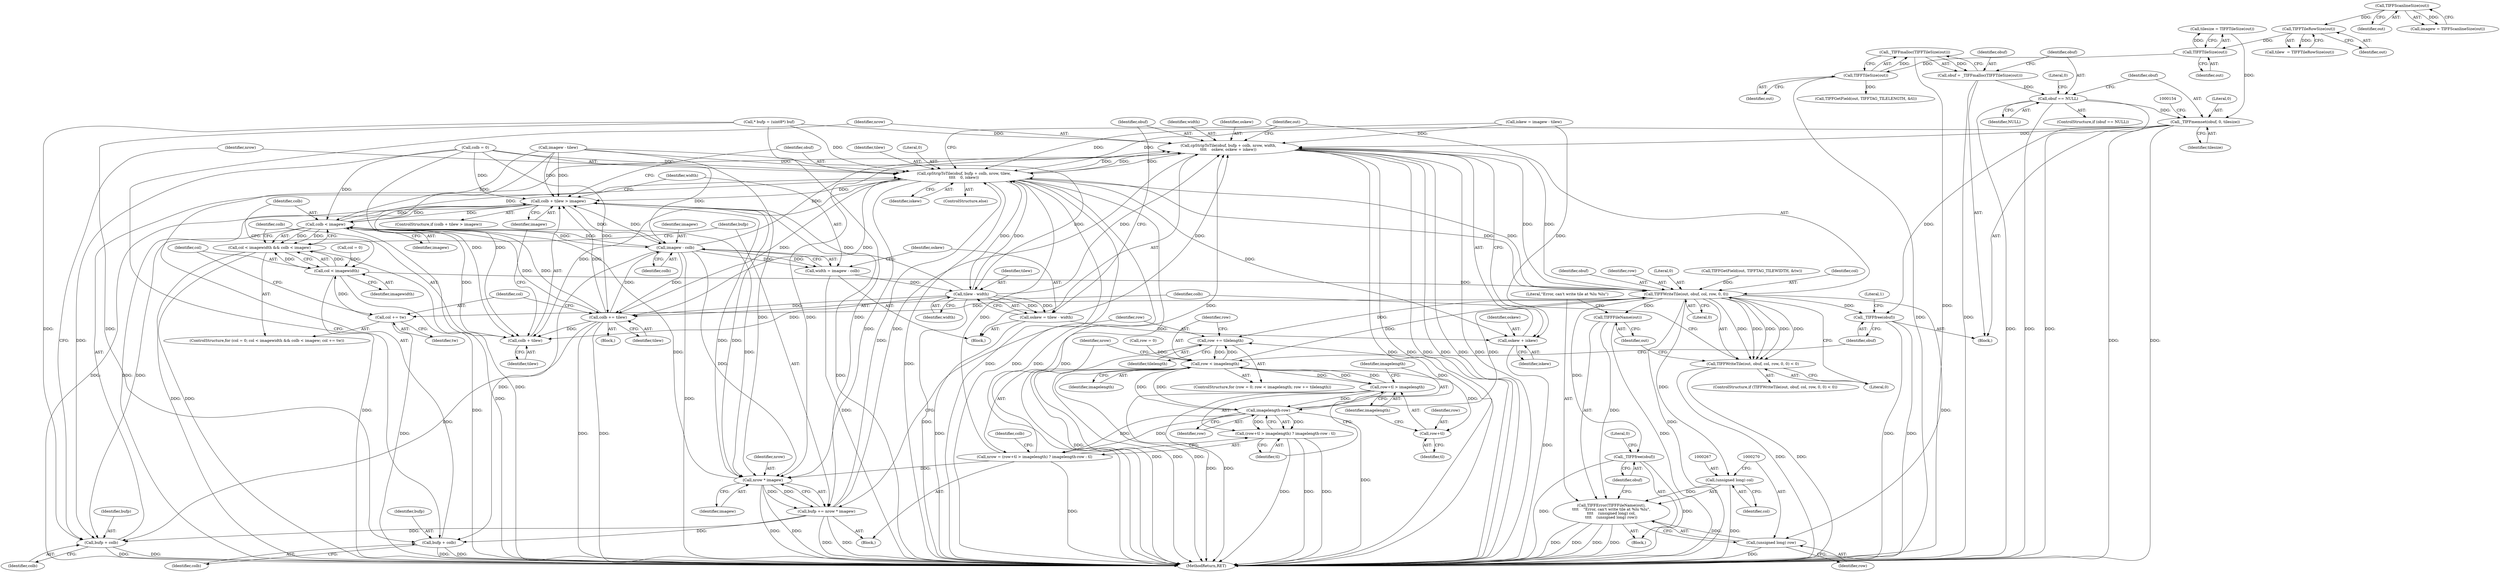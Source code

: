 digraph "0_libtiff_5ad9d8016fbb60109302d558f7edb2cb2a3bb8e3_0@API" {
"1000140" [label="(Call,_TIFFmalloc(TIFFTileSize(out)))"];
"1000141" [label="(Call,TIFFTileSize(out))"];
"1000123" [label="(Call,TIFFTileSize(out))"];
"1000112" [label="(Call,TIFFTileRowSize(out))"];
"1000107" [label="(Call,TIFFScanlineSize(out))"];
"1000138" [label="(Call,obuf = _TIFFmalloc(TIFFTileSize(out)))"];
"1000144" [label="(Call,obuf == NULL)"];
"1000149" [label="(Call,_TIFFmemset(obuf, 0, tilesize))"];
"1000230" [label="(Call,cpStripToTile(obuf, bufp + colb, nrow, width,\n\t\t\t\t    oskew, oskew + iskew))"];
"1000242" [label="(Call,cpStripToTile(obuf, bufp + colb, nrow, tilew,\n\t\t\t\t    0, iskew))"];
"1000212" [label="(Call,colb + tilew > imagew)"];
"1000204" [label="(Call,colb < imagew)"];
"1000200" [label="(Call,col < imagewidth && colb < imagew)"];
"1000213" [label="(Call,colb + tilew)"];
"1000221" [label="(Call,imagew - colb)"];
"1000219" [label="(Call,width = imagew - colb)"];
"1000227" [label="(Call,tilew - width)"];
"1000225" [label="(Call,oskew = tilew - width)"];
"1000238" [label="(Call,oskew + iskew)"];
"1000276" [label="(Call,colb += tilew)"];
"1000244" [label="(Call,bufp + colb)"];
"1000232" [label="(Call,bufp + colb)"];
"1000281" [label="(Call,nrow * imagew)"];
"1000279" [label="(Call,bufp += nrow * imagew)"];
"1000253" [label="(Call,TIFFWriteTile(out, obuf, col, row, 0, 0))"];
"1000174" [label="(Call,row += tilelength)"];
"1000171" [label="(Call,row < imagelength)"];
"1000182" [label="(Call,row+tl > imagelength)"];
"1000187" [label="(Call,imagelength-row)"];
"1000179" [label="(Call,nrow = (row+tl > imagelength) ? imagelength-row : tl)"];
"1000181" [label="(Call,(row+tl > imagelength) ? imagelength-row : tl)"];
"1000183" [label="(Call,row+tl)"];
"1000207" [label="(Call,col += tw)"];
"1000201" [label="(Call,col < imagewidth)"];
"1000252" [label="(Call,TIFFWriteTile(out, obuf, col, row, 0, 0) < 0)"];
"1000263" [label="(Call,TIFFFileName(out))"];
"1000262" [label="(Call,TIFFError(TIFFFileName(out),\n\t\t\t\t    \"Error, can't write tile at %lu %lu\",\n\t\t\t\t    (unsigned long) col,\n\t\t\t\t    (unsigned long) row))"];
"1000266" [label="(Call,(unsigned long) col)"];
"1000269" [label="(Call,(unsigned long) row)"];
"1000272" [label="(Call,_TIFFfree(obuf))"];
"1000284" [label="(Call,_TIFFfree(obuf))"];
"1000192" [label="(Call,colb = 0)"];
"1000183" [label="(Call,row+tl)"];
"1000174" [label="(Call,row += tilelength)"];
"1000172" [label="(Identifier,row)"];
"1000187" [label="(Call,imagelength-row)"];
"1000265" [label="(Literal,\"Error, can't write tile at %lu %lu\")"];
"1000175" [label="(Identifier,row)"];
"1000255" [label="(Identifier,obuf)"];
"1000257" [label="(Identifier,row)"];
"1000277" [label="(Identifier,colb)"];
"1000246" [label="(Identifier,colb)"];
"1000146" [label="(Identifier,NULL)"];
"1000269" [label="(Call,(unsigned long) row)"];
"1000108" [label="(Identifier,out)"];
"1000123" [label="(Call,TIFFTileSize(out))"];
"1000144" [label="(Call,obuf == NULL)"];
"1000216" [label="(Identifier,imagew)"];
"1000151" [label="(Literal,0)"];
"1000110" [label="(Call,tilew  = TIFFTileRowSize(out))"];
"1000213" [label="(Call,colb + tilew)"];
"1000287" [label="(Literal,1)"];
"1000282" [label="(Identifier,nrow)"];
"1000259" [label="(Literal,0)"];
"1000208" [label="(Identifier,col)"];
"1000202" [label="(Identifier,col)"];
"1000239" [label="(Identifier,oskew)"];
"1000252" [label="(Call,TIFFWriteTile(out, obuf, col, row, 0, 0) < 0)"];
"1000168" [label="(Call,row = 0)"];
"1000107" [label="(Call,TIFFScanlineSize(out))"];
"1000247" [label="(Identifier,nrow)"];
"1000263" [label="(Call,TIFFFileName(out))"];
"1000186" [label="(Identifier,imagelength)"];
"1000217" [label="(Block,)"];
"1000117" [label="(Call,imagew - tilew)"];
"1000148" [label="(Literal,0)"];
"1000139" [label="(Identifier,obuf)"];
"1000258" [label="(Literal,0)"];
"1000176" [label="(Identifier,tilelength)"];
"1000145" [label="(Identifier,obuf)"];
"1000220" [label="(Identifier,width)"];
"1000127" [label="(Call,* bufp = (uint8*) buf)"];
"1000196" [label="(ControlStructure,for (col = 0; col < imagewidth && colb < imagew; col += tw))"];
"1000249" [label="(Literal,0)"];
"1000271" [label="(Identifier,row)"];
"1000124" [label="(Identifier,out)"];
"1000243" [label="(Identifier,obuf)"];
"1000264" [label="(Identifier,out)"];
"1000212" [label="(Call,colb + tilew > imagew)"];
"1000280" [label="(Identifier,bufp)"];
"1000190" [label="(Identifier,tl)"];
"1000200" [label="(Call,col < imagewidth && colb < imagew)"];
"1000281" [label="(Call,nrow * imagew)"];
"1000197" [label="(Call,col = 0)"];
"1000184" [label="(Identifier,row)"];
"1000279" [label="(Call,bufp += nrow * imagew)"];
"1000240" [label="(Identifier,iskew)"];
"1000143" [label="(ControlStructure,if (obuf == NULL))"];
"1000285" [label="(Identifier,obuf)"];
"1000235" [label="(Identifier,nrow)"];
"1000278" [label="(Identifier,tilew)"];
"1000171" [label="(Call,row < imagelength)"];
"1000162" [label="(Call,TIFFGetField(out, TIFFTAG_TILEWIDTH, &tw))"];
"1000231" [label="(Identifier,obuf)"];
"1000140" [label="(Call,_TIFFmalloc(TIFFTileSize(out)))"];
"1000237" [label="(Identifier,oskew)"];
"1000223" [label="(Identifier,colb)"];
"1000230" [label="(Call,cpStripToTile(obuf, bufp + colb, nrow, width,\n\t\t\t\t    oskew, oskew + iskew))"];
"1000206" [label="(Identifier,imagew)"];
"1000229" [label="(Identifier,width)"];
"1000103" [label="(Block,)"];
"1000276" [label="(Call,colb += tilew)"];
"1000272" [label="(Call,_TIFFfree(obuf))"];
"1000273" [label="(Identifier,obuf)"];
"1000275" [label="(Literal,0)"];
"1000215" [label="(Identifier,tilew)"];
"1000210" [label="(Block,)"];
"1000221" [label="(Call,imagew - colb)"];
"1000185" [label="(Identifier,tl)"];
"1000205" [label="(Identifier,colb)"];
"1000193" [label="(Identifier,colb)"];
"1000177" [label="(Block,)"];
"1000182" [label="(Call,row+tl > imagelength)"];
"1000219" [label="(Call,width = imagew - colb)"];
"1000222" [label="(Identifier,imagew)"];
"1000138" [label="(Call,obuf = _TIFFmalloc(TIFFTileSize(out)))"];
"1000141" [label="(Call,TIFFTileSize(out))"];
"1000149" [label="(Call,_TIFFmemset(obuf, 0, tilesize))"];
"1000155" [label="(Call,TIFFGetField(out, TIFFTAG_TILELENGTH, &tl))"];
"1000241" [label="(ControlStructure,else)"];
"1000233" [label="(Identifier,bufp)"];
"1000253" [label="(Call,TIFFWriteTile(out, obuf, col, row, 0, 0))"];
"1000201" [label="(Call,col < imagewidth)"];
"1000250" [label="(Identifier,iskew)"];
"1000105" [label="(Call,imagew = TIFFScanlineSize(out))"];
"1000245" [label="(Identifier,bufp)"];
"1000288" [label="(MethodReturn,RET)"];
"1000232" [label="(Call,bufp + colb)"];
"1000236" [label="(Identifier,width)"];
"1000225" [label="(Call,oskew = tilew - width)"];
"1000112" [label="(Call,TIFFTileRowSize(out))"];
"1000209" [label="(Identifier,tw)"];
"1000113" [label="(Identifier,out)"];
"1000115" [label="(Call,iskew = imagew - tilew)"];
"1000227" [label="(Call,tilew - width)"];
"1000211" [label="(ControlStructure,if (colb + tilew > imagew))"];
"1000262" [label="(Call,TIFFError(TIFFFileName(out),\n\t\t\t\t    \"Error, can't write tile at %lu %lu\",\n\t\t\t\t    (unsigned long) col,\n\t\t\t\t    (unsigned long) row))"];
"1000256" [label="(Identifier,col)"];
"1000234" [label="(Identifier,colb)"];
"1000150" [label="(Identifier,obuf)"];
"1000238" [label="(Call,oskew + iskew)"];
"1000142" [label="(Identifier,out)"];
"1000179" [label="(Call,nrow = (row+tl > imagelength) ? imagelength-row : tl)"];
"1000226" [label="(Identifier,oskew)"];
"1000181" [label="(Call,(row+tl > imagelength) ? imagelength-row : tl)"];
"1000214" [label="(Identifier,colb)"];
"1000261" [label="(Block,)"];
"1000188" [label="(Identifier,imagelength)"];
"1000254" [label="(Identifier,out)"];
"1000251" [label="(ControlStructure,if (TIFFWriteTile(out, obuf, col, row, 0, 0) < 0))"];
"1000283" [label="(Identifier,imagew)"];
"1000242" [label="(Call,cpStripToTile(obuf, bufp + colb, nrow, tilew,\n\t\t\t\t    0, iskew))"];
"1000284" [label="(Call,_TIFFfree(obuf))"];
"1000121" [label="(Call,tilesize = TIFFTileSize(out))"];
"1000189" [label="(Identifier,row)"];
"1000152" [label="(Identifier,tilesize)"];
"1000244" [label="(Call,bufp + colb)"];
"1000173" [label="(Identifier,imagelength)"];
"1000268" [label="(Identifier,col)"];
"1000260" [label="(Literal,0)"];
"1000180" [label="(Identifier,nrow)"];
"1000248" [label="(Identifier,tilew)"];
"1000207" [label="(Call,col += tw)"];
"1000203" [label="(Identifier,imagewidth)"];
"1000204" [label="(Call,colb < imagew)"];
"1000167" [label="(ControlStructure,for (row = 0; row < imagelength; row += tilelength))"];
"1000228" [label="(Identifier,tilew)"];
"1000266" [label="(Call,(unsigned long) col)"];
"1000140" -> "1000138"  [label="AST: "];
"1000140" -> "1000141"  [label="CFG: "];
"1000141" -> "1000140"  [label="AST: "];
"1000138" -> "1000140"  [label="CFG: "];
"1000140" -> "1000288"  [label="DDG: "];
"1000140" -> "1000138"  [label="DDG: "];
"1000141" -> "1000140"  [label="DDG: "];
"1000141" -> "1000142"  [label="CFG: "];
"1000142" -> "1000141"  [label="AST: "];
"1000141" -> "1000288"  [label="DDG: "];
"1000123" -> "1000141"  [label="DDG: "];
"1000141" -> "1000155"  [label="DDG: "];
"1000123" -> "1000121"  [label="AST: "];
"1000123" -> "1000124"  [label="CFG: "];
"1000124" -> "1000123"  [label="AST: "];
"1000121" -> "1000123"  [label="CFG: "];
"1000123" -> "1000121"  [label="DDG: "];
"1000112" -> "1000123"  [label="DDG: "];
"1000112" -> "1000110"  [label="AST: "];
"1000112" -> "1000113"  [label="CFG: "];
"1000113" -> "1000112"  [label="AST: "];
"1000110" -> "1000112"  [label="CFG: "];
"1000112" -> "1000110"  [label="DDG: "];
"1000107" -> "1000112"  [label="DDG: "];
"1000107" -> "1000105"  [label="AST: "];
"1000107" -> "1000108"  [label="CFG: "];
"1000108" -> "1000107"  [label="AST: "];
"1000105" -> "1000107"  [label="CFG: "];
"1000107" -> "1000105"  [label="DDG: "];
"1000138" -> "1000103"  [label="AST: "];
"1000139" -> "1000138"  [label="AST: "];
"1000145" -> "1000138"  [label="CFG: "];
"1000138" -> "1000288"  [label="DDG: "];
"1000138" -> "1000144"  [label="DDG: "];
"1000144" -> "1000143"  [label="AST: "];
"1000144" -> "1000146"  [label="CFG: "];
"1000145" -> "1000144"  [label="AST: "];
"1000146" -> "1000144"  [label="AST: "];
"1000148" -> "1000144"  [label="CFG: "];
"1000150" -> "1000144"  [label="CFG: "];
"1000144" -> "1000288"  [label="DDG: "];
"1000144" -> "1000288"  [label="DDG: "];
"1000144" -> "1000288"  [label="DDG: "];
"1000144" -> "1000149"  [label="DDG: "];
"1000149" -> "1000103"  [label="AST: "];
"1000149" -> "1000152"  [label="CFG: "];
"1000150" -> "1000149"  [label="AST: "];
"1000151" -> "1000149"  [label="AST: "];
"1000152" -> "1000149"  [label="AST: "];
"1000154" -> "1000149"  [label="CFG: "];
"1000149" -> "1000288"  [label="DDG: "];
"1000149" -> "1000288"  [label="DDG: "];
"1000121" -> "1000149"  [label="DDG: "];
"1000149" -> "1000230"  [label="DDG: "];
"1000149" -> "1000242"  [label="DDG: "];
"1000149" -> "1000284"  [label="DDG: "];
"1000230" -> "1000217"  [label="AST: "];
"1000230" -> "1000238"  [label="CFG: "];
"1000231" -> "1000230"  [label="AST: "];
"1000232" -> "1000230"  [label="AST: "];
"1000235" -> "1000230"  [label="AST: "];
"1000236" -> "1000230"  [label="AST: "];
"1000237" -> "1000230"  [label="AST: "];
"1000238" -> "1000230"  [label="AST: "];
"1000254" -> "1000230"  [label="CFG: "];
"1000230" -> "1000288"  [label="DDG: "];
"1000230" -> "1000288"  [label="DDG: "];
"1000230" -> "1000288"  [label="DDG: "];
"1000230" -> "1000288"  [label="DDG: "];
"1000230" -> "1000288"  [label="DDG: "];
"1000230" -> "1000288"  [label="DDG: "];
"1000253" -> "1000230"  [label="DDG: "];
"1000279" -> "1000230"  [label="DDG: "];
"1000127" -> "1000230"  [label="DDG: "];
"1000221" -> "1000230"  [label="DDG: "];
"1000179" -> "1000230"  [label="DDG: "];
"1000242" -> "1000230"  [label="DDG: "];
"1000242" -> "1000230"  [label="DDG: "];
"1000227" -> "1000230"  [label="DDG: "];
"1000225" -> "1000230"  [label="DDG: "];
"1000115" -> "1000230"  [label="DDG: "];
"1000230" -> "1000242"  [label="DDG: "];
"1000230" -> "1000253"  [label="DDG: "];
"1000230" -> "1000281"  [label="DDG: "];
"1000242" -> "1000241"  [label="AST: "];
"1000242" -> "1000250"  [label="CFG: "];
"1000243" -> "1000242"  [label="AST: "];
"1000244" -> "1000242"  [label="AST: "];
"1000247" -> "1000242"  [label="AST: "];
"1000248" -> "1000242"  [label="AST: "];
"1000249" -> "1000242"  [label="AST: "];
"1000250" -> "1000242"  [label="AST: "];
"1000254" -> "1000242"  [label="CFG: "];
"1000242" -> "1000288"  [label="DDG: "];
"1000242" -> "1000288"  [label="DDG: "];
"1000242" -> "1000288"  [label="DDG: "];
"1000242" -> "1000288"  [label="DDG: "];
"1000242" -> "1000288"  [label="DDG: "];
"1000242" -> "1000212"  [label="DDG: "];
"1000242" -> "1000213"  [label="DDG: "];
"1000242" -> "1000227"  [label="DDG: "];
"1000242" -> "1000238"  [label="DDG: "];
"1000253" -> "1000242"  [label="DDG: "];
"1000279" -> "1000242"  [label="DDG: "];
"1000127" -> "1000242"  [label="DDG: "];
"1000192" -> "1000242"  [label="DDG: "];
"1000276" -> "1000242"  [label="DDG: "];
"1000204" -> "1000242"  [label="DDG: "];
"1000179" -> "1000242"  [label="DDG: "];
"1000117" -> "1000242"  [label="DDG: "];
"1000227" -> "1000242"  [label="DDG: "];
"1000115" -> "1000242"  [label="DDG: "];
"1000242" -> "1000253"  [label="DDG: "];
"1000242" -> "1000276"  [label="DDG: "];
"1000242" -> "1000281"  [label="DDG: "];
"1000212" -> "1000211"  [label="AST: "];
"1000212" -> "1000216"  [label="CFG: "];
"1000213" -> "1000212"  [label="AST: "];
"1000216" -> "1000212"  [label="AST: "];
"1000220" -> "1000212"  [label="CFG: "];
"1000243" -> "1000212"  [label="CFG: "];
"1000212" -> "1000288"  [label="DDG: "];
"1000212" -> "1000288"  [label="DDG: "];
"1000212" -> "1000288"  [label="DDG: "];
"1000212" -> "1000204"  [label="DDG: "];
"1000192" -> "1000212"  [label="DDG: "];
"1000276" -> "1000212"  [label="DDG: "];
"1000204" -> "1000212"  [label="DDG: "];
"1000204" -> "1000212"  [label="DDG: "];
"1000117" -> "1000212"  [label="DDG: "];
"1000117" -> "1000212"  [label="DDG: "];
"1000227" -> "1000212"  [label="DDG: "];
"1000221" -> "1000212"  [label="DDG: "];
"1000281" -> "1000212"  [label="DDG: "];
"1000212" -> "1000221"  [label="DDG: "];
"1000212" -> "1000281"  [label="DDG: "];
"1000204" -> "1000200"  [label="AST: "];
"1000204" -> "1000206"  [label="CFG: "];
"1000205" -> "1000204"  [label="AST: "];
"1000206" -> "1000204"  [label="AST: "];
"1000200" -> "1000204"  [label="CFG: "];
"1000204" -> "1000288"  [label="DDG: "];
"1000204" -> "1000200"  [label="DDG: "];
"1000204" -> "1000200"  [label="DDG: "];
"1000192" -> "1000204"  [label="DDG: "];
"1000276" -> "1000204"  [label="DDG: "];
"1000221" -> "1000204"  [label="DDG: "];
"1000117" -> "1000204"  [label="DDG: "];
"1000281" -> "1000204"  [label="DDG: "];
"1000204" -> "1000213"  [label="DDG: "];
"1000204" -> "1000221"  [label="DDG: "];
"1000204" -> "1000244"  [label="DDG: "];
"1000204" -> "1000276"  [label="DDG: "];
"1000204" -> "1000281"  [label="DDG: "];
"1000200" -> "1000196"  [label="AST: "];
"1000200" -> "1000201"  [label="CFG: "];
"1000201" -> "1000200"  [label="AST: "];
"1000214" -> "1000200"  [label="CFG: "];
"1000280" -> "1000200"  [label="CFG: "];
"1000200" -> "1000288"  [label="DDG: "];
"1000200" -> "1000288"  [label="DDG: "];
"1000200" -> "1000288"  [label="DDG: "];
"1000201" -> "1000200"  [label="DDG: "];
"1000201" -> "1000200"  [label="DDG: "];
"1000213" -> "1000215"  [label="CFG: "];
"1000214" -> "1000213"  [label="AST: "];
"1000215" -> "1000213"  [label="AST: "];
"1000216" -> "1000213"  [label="CFG: "];
"1000192" -> "1000213"  [label="DDG: "];
"1000276" -> "1000213"  [label="DDG: "];
"1000117" -> "1000213"  [label="DDG: "];
"1000227" -> "1000213"  [label="DDG: "];
"1000221" -> "1000219"  [label="AST: "];
"1000221" -> "1000223"  [label="CFG: "];
"1000222" -> "1000221"  [label="AST: "];
"1000223" -> "1000221"  [label="AST: "];
"1000219" -> "1000221"  [label="CFG: "];
"1000221" -> "1000288"  [label="DDG: "];
"1000221" -> "1000219"  [label="DDG: "];
"1000221" -> "1000219"  [label="DDG: "];
"1000192" -> "1000221"  [label="DDG: "];
"1000276" -> "1000221"  [label="DDG: "];
"1000221" -> "1000232"  [label="DDG: "];
"1000221" -> "1000276"  [label="DDG: "];
"1000221" -> "1000281"  [label="DDG: "];
"1000219" -> "1000217"  [label="AST: "];
"1000220" -> "1000219"  [label="AST: "];
"1000226" -> "1000219"  [label="CFG: "];
"1000219" -> "1000288"  [label="DDG: "];
"1000219" -> "1000227"  [label="DDG: "];
"1000227" -> "1000225"  [label="AST: "];
"1000227" -> "1000229"  [label="CFG: "];
"1000228" -> "1000227"  [label="AST: "];
"1000229" -> "1000227"  [label="AST: "];
"1000225" -> "1000227"  [label="CFG: "];
"1000227" -> "1000288"  [label="DDG: "];
"1000227" -> "1000225"  [label="DDG: "];
"1000227" -> "1000225"  [label="DDG: "];
"1000117" -> "1000227"  [label="DDG: "];
"1000227" -> "1000276"  [label="DDG: "];
"1000225" -> "1000217"  [label="AST: "];
"1000226" -> "1000225"  [label="AST: "];
"1000231" -> "1000225"  [label="CFG: "];
"1000225" -> "1000288"  [label="DDG: "];
"1000225" -> "1000238"  [label="DDG: "];
"1000238" -> "1000240"  [label="CFG: "];
"1000239" -> "1000238"  [label="AST: "];
"1000240" -> "1000238"  [label="AST: "];
"1000238" -> "1000288"  [label="DDG: "];
"1000115" -> "1000238"  [label="DDG: "];
"1000276" -> "1000210"  [label="AST: "];
"1000276" -> "1000278"  [label="CFG: "];
"1000277" -> "1000276"  [label="AST: "];
"1000278" -> "1000276"  [label="AST: "];
"1000208" -> "1000276"  [label="CFG: "];
"1000276" -> "1000288"  [label="DDG: "];
"1000276" -> "1000288"  [label="DDG: "];
"1000276" -> "1000244"  [label="DDG: "];
"1000192" -> "1000276"  [label="DDG: "];
"1000244" -> "1000246"  [label="CFG: "];
"1000245" -> "1000244"  [label="AST: "];
"1000246" -> "1000244"  [label="AST: "];
"1000247" -> "1000244"  [label="CFG: "];
"1000244" -> "1000288"  [label="DDG: "];
"1000244" -> "1000288"  [label="DDG: "];
"1000279" -> "1000244"  [label="DDG: "];
"1000127" -> "1000244"  [label="DDG: "];
"1000192" -> "1000244"  [label="DDG: "];
"1000232" -> "1000234"  [label="CFG: "];
"1000233" -> "1000232"  [label="AST: "];
"1000234" -> "1000232"  [label="AST: "];
"1000235" -> "1000232"  [label="CFG: "];
"1000232" -> "1000288"  [label="DDG: "];
"1000232" -> "1000288"  [label="DDG: "];
"1000279" -> "1000232"  [label="DDG: "];
"1000127" -> "1000232"  [label="DDG: "];
"1000281" -> "1000279"  [label="AST: "];
"1000281" -> "1000283"  [label="CFG: "];
"1000282" -> "1000281"  [label="AST: "];
"1000283" -> "1000281"  [label="AST: "];
"1000279" -> "1000281"  [label="CFG: "];
"1000281" -> "1000288"  [label="DDG: "];
"1000281" -> "1000288"  [label="DDG: "];
"1000281" -> "1000279"  [label="DDG: "];
"1000281" -> "1000279"  [label="DDG: "];
"1000179" -> "1000281"  [label="DDG: "];
"1000117" -> "1000281"  [label="DDG: "];
"1000279" -> "1000177"  [label="AST: "];
"1000280" -> "1000279"  [label="AST: "];
"1000175" -> "1000279"  [label="CFG: "];
"1000279" -> "1000288"  [label="DDG: "];
"1000279" -> "1000288"  [label="DDG: "];
"1000127" -> "1000279"  [label="DDG: "];
"1000253" -> "1000252"  [label="AST: "];
"1000253" -> "1000259"  [label="CFG: "];
"1000254" -> "1000253"  [label="AST: "];
"1000255" -> "1000253"  [label="AST: "];
"1000256" -> "1000253"  [label="AST: "];
"1000257" -> "1000253"  [label="AST: "];
"1000258" -> "1000253"  [label="AST: "];
"1000259" -> "1000253"  [label="AST: "];
"1000260" -> "1000253"  [label="CFG: "];
"1000253" -> "1000288"  [label="DDG: "];
"1000253" -> "1000174"  [label="DDG: "];
"1000253" -> "1000207"  [label="DDG: "];
"1000253" -> "1000252"  [label="DDG: "];
"1000253" -> "1000252"  [label="DDG: "];
"1000253" -> "1000252"  [label="DDG: "];
"1000253" -> "1000252"  [label="DDG: "];
"1000253" -> "1000252"  [label="DDG: "];
"1000162" -> "1000253"  [label="DDG: "];
"1000201" -> "1000253"  [label="DDG: "];
"1000187" -> "1000253"  [label="DDG: "];
"1000171" -> "1000253"  [label="DDG: "];
"1000253" -> "1000263"  [label="DDG: "];
"1000253" -> "1000266"  [label="DDG: "];
"1000253" -> "1000269"  [label="DDG: "];
"1000253" -> "1000272"  [label="DDG: "];
"1000253" -> "1000284"  [label="DDG: "];
"1000174" -> "1000167"  [label="AST: "];
"1000174" -> "1000176"  [label="CFG: "];
"1000175" -> "1000174"  [label="AST: "];
"1000176" -> "1000174"  [label="AST: "];
"1000172" -> "1000174"  [label="CFG: "];
"1000174" -> "1000288"  [label="DDG: "];
"1000174" -> "1000171"  [label="DDG: "];
"1000187" -> "1000174"  [label="DDG: "];
"1000171" -> "1000174"  [label="DDG: "];
"1000171" -> "1000167"  [label="AST: "];
"1000171" -> "1000173"  [label="CFG: "];
"1000172" -> "1000171"  [label="AST: "];
"1000173" -> "1000171"  [label="AST: "];
"1000180" -> "1000171"  [label="CFG: "];
"1000285" -> "1000171"  [label="CFG: "];
"1000171" -> "1000288"  [label="DDG: "];
"1000171" -> "1000288"  [label="DDG: "];
"1000171" -> "1000288"  [label="DDG: "];
"1000168" -> "1000171"  [label="DDG: "];
"1000187" -> "1000171"  [label="DDG: "];
"1000182" -> "1000171"  [label="DDG: "];
"1000171" -> "1000182"  [label="DDG: "];
"1000171" -> "1000182"  [label="DDG: "];
"1000171" -> "1000183"  [label="DDG: "];
"1000171" -> "1000187"  [label="DDG: "];
"1000182" -> "1000181"  [label="AST: "];
"1000182" -> "1000186"  [label="CFG: "];
"1000183" -> "1000182"  [label="AST: "];
"1000186" -> "1000182"  [label="AST: "];
"1000188" -> "1000182"  [label="CFG: "];
"1000190" -> "1000182"  [label="CFG: "];
"1000182" -> "1000288"  [label="DDG: "];
"1000182" -> "1000288"  [label="DDG: "];
"1000182" -> "1000187"  [label="DDG: "];
"1000187" -> "1000181"  [label="AST: "];
"1000187" -> "1000189"  [label="CFG: "];
"1000188" -> "1000187"  [label="AST: "];
"1000189" -> "1000187"  [label="AST: "];
"1000181" -> "1000187"  [label="CFG: "];
"1000187" -> "1000288"  [label="DDG: "];
"1000187" -> "1000179"  [label="DDG: "];
"1000187" -> "1000179"  [label="DDG: "];
"1000187" -> "1000181"  [label="DDG: "];
"1000187" -> "1000181"  [label="DDG: "];
"1000179" -> "1000177"  [label="AST: "];
"1000179" -> "1000181"  [label="CFG: "];
"1000180" -> "1000179"  [label="AST: "];
"1000181" -> "1000179"  [label="AST: "];
"1000193" -> "1000179"  [label="CFG: "];
"1000179" -> "1000288"  [label="DDG: "];
"1000181" -> "1000190"  [label="CFG: "];
"1000190" -> "1000181"  [label="AST: "];
"1000181" -> "1000288"  [label="DDG: "];
"1000181" -> "1000288"  [label="DDG: "];
"1000181" -> "1000288"  [label="DDG: "];
"1000183" -> "1000185"  [label="CFG: "];
"1000184" -> "1000183"  [label="AST: "];
"1000185" -> "1000183"  [label="AST: "];
"1000186" -> "1000183"  [label="CFG: "];
"1000207" -> "1000196"  [label="AST: "];
"1000207" -> "1000209"  [label="CFG: "];
"1000208" -> "1000207"  [label="AST: "];
"1000209" -> "1000207"  [label="AST: "];
"1000202" -> "1000207"  [label="CFG: "];
"1000207" -> "1000288"  [label="DDG: "];
"1000207" -> "1000201"  [label="DDG: "];
"1000201" -> "1000203"  [label="CFG: "];
"1000202" -> "1000201"  [label="AST: "];
"1000203" -> "1000201"  [label="AST: "];
"1000205" -> "1000201"  [label="CFG: "];
"1000201" -> "1000288"  [label="DDG: "];
"1000201" -> "1000288"  [label="DDG: "];
"1000197" -> "1000201"  [label="DDG: "];
"1000252" -> "1000251"  [label="AST: "];
"1000252" -> "1000260"  [label="CFG: "];
"1000260" -> "1000252"  [label="AST: "];
"1000264" -> "1000252"  [label="CFG: "];
"1000277" -> "1000252"  [label="CFG: "];
"1000252" -> "1000288"  [label="DDG: "];
"1000252" -> "1000288"  [label="DDG: "];
"1000263" -> "1000262"  [label="AST: "];
"1000263" -> "1000264"  [label="CFG: "];
"1000264" -> "1000263"  [label="AST: "];
"1000265" -> "1000263"  [label="CFG: "];
"1000263" -> "1000288"  [label="DDG: "];
"1000263" -> "1000262"  [label="DDG: "];
"1000262" -> "1000261"  [label="AST: "];
"1000262" -> "1000269"  [label="CFG: "];
"1000265" -> "1000262"  [label="AST: "];
"1000266" -> "1000262"  [label="AST: "];
"1000269" -> "1000262"  [label="AST: "];
"1000273" -> "1000262"  [label="CFG: "];
"1000262" -> "1000288"  [label="DDG: "];
"1000262" -> "1000288"  [label="DDG: "];
"1000262" -> "1000288"  [label="DDG: "];
"1000262" -> "1000288"  [label="DDG: "];
"1000266" -> "1000262"  [label="DDG: "];
"1000269" -> "1000262"  [label="DDG: "];
"1000266" -> "1000268"  [label="CFG: "];
"1000267" -> "1000266"  [label="AST: "];
"1000268" -> "1000266"  [label="AST: "];
"1000270" -> "1000266"  [label="CFG: "];
"1000266" -> "1000288"  [label="DDG: "];
"1000269" -> "1000271"  [label="CFG: "];
"1000270" -> "1000269"  [label="AST: "];
"1000271" -> "1000269"  [label="AST: "];
"1000269" -> "1000288"  [label="DDG: "];
"1000272" -> "1000261"  [label="AST: "];
"1000272" -> "1000273"  [label="CFG: "];
"1000273" -> "1000272"  [label="AST: "];
"1000275" -> "1000272"  [label="CFG: "];
"1000272" -> "1000288"  [label="DDG: "];
"1000272" -> "1000288"  [label="DDG: "];
"1000284" -> "1000103"  [label="AST: "];
"1000284" -> "1000285"  [label="CFG: "];
"1000285" -> "1000284"  [label="AST: "];
"1000287" -> "1000284"  [label="CFG: "];
"1000284" -> "1000288"  [label="DDG: "];
"1000284" -> "1000288"  [label="DDG: "];
}

